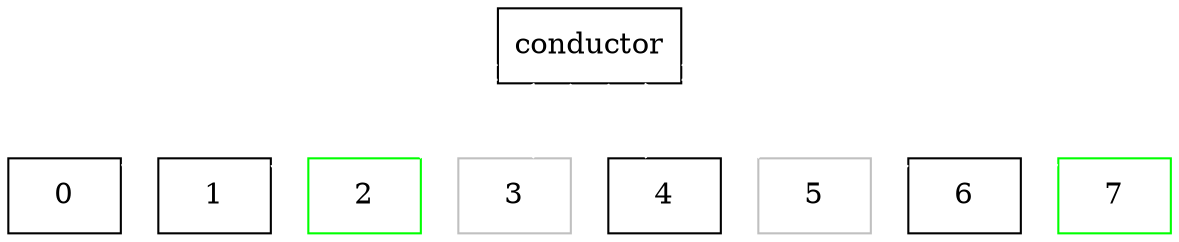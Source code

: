 digraph g {
    node [ shape = polygon, sides = 4 ]
    0 [color=black]
    1 [color=black]
    2 [color=green]
    3 [color=grey]
    4 [color=black]
    5 [color=grey]
    6 [color=black]
    7 [color=green]
    subgraph A {
        edge [dir=none, color=white]
        conductor -> 0 
        conductor -> 1
        conductor -> 2
        conductor -> 3
        conductor -> 4
        conductor -> 5
        conductor -> 6
        conductor -> 7
    }
}
